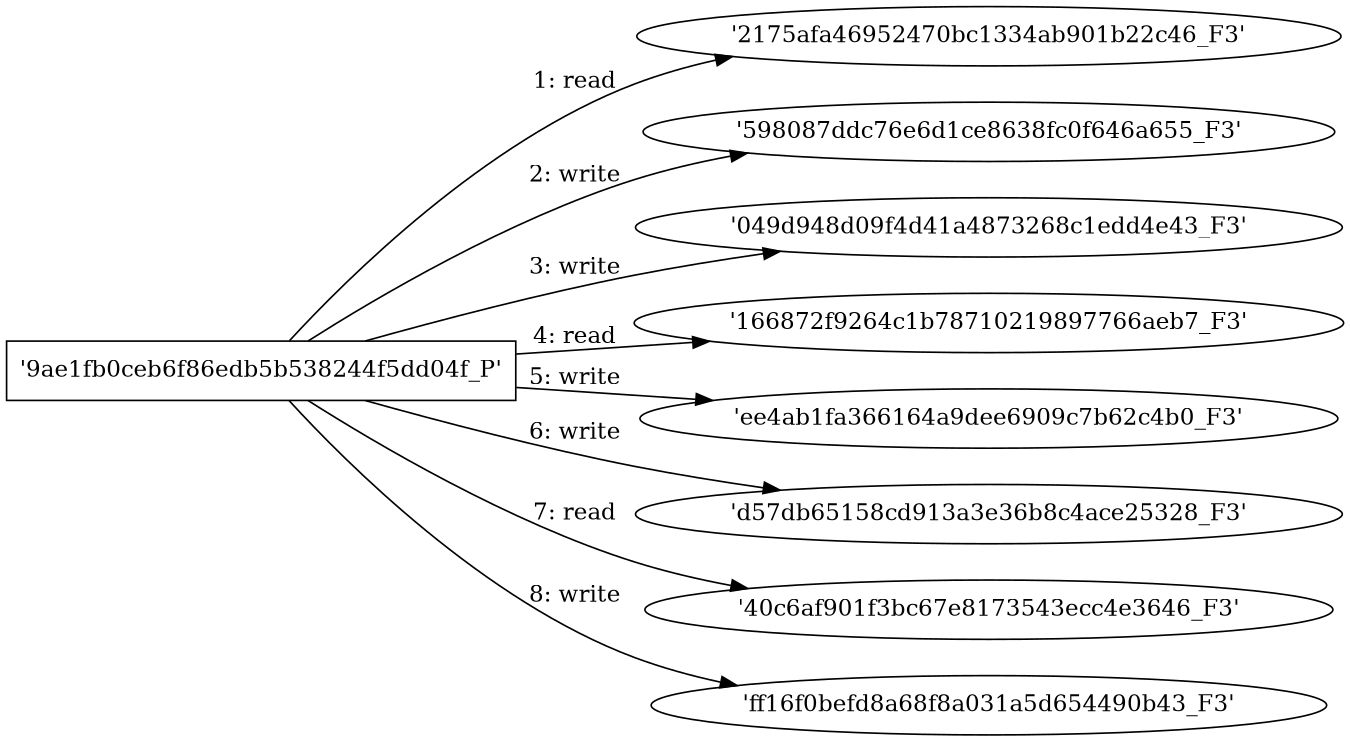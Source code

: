 digraph "D:\Learning\Paper\apt\基于CTI的攻击预警\Dataset\攻击图\ASGfromALLCTI\FLAME – The Story of Leaked Data Carried by Human Vector.dot" {
rankdir="LR"
size="9"
fixedsize="false"
splines="true"
nodesep=0.3
ranksep=0
fontsize=10
overlap="scalexy"
engine= "neato"
	"'2175afa46952470bc1334ab901b22c46_F3'" [node_type=file shape=ellipse]
	"'9ae1fb0ceb6f86edb5b538244f5dd04f_P'" [node_type=Process shape=box]
	"'9ae1fb0ceb6f86edb5b538244f5dd04f_P'" -> "'2175afa46952470bc1334ab901b22c46_F3'" [label="1: read"]
	"'598087ddc76e6d1ce8638fc0f646a655_F3'" [node_type=file shape=ellipse]
	"'9ae1fb0ceb6f86edb5b538244f5dd04f_P'" [node_type=Process shape=box]
	"'9ae1fb0ceb6f86edb5b538244f5dd04f_P'" -> "'598087ddc76e6d1ce8638fc0f646a655_F3'" [label="2: write"]
	"'049d948d09f4d41a4873268c1edd4e43_F3'" [node_type=file shape=ellipse]
	"'9ae1fb0ceb6f86edb5b538244f5dd04f_P'" [node_type=Process shape=box]
	"'9ae1fb0ceb6f86edb5b538244f5dd04f_P'" -> "'049d948d09f4d41a4873268c1edd4e43_F3'" [label="3: write"]
	"'166872f9264c1b78710219897766aeb7_F3'" [node_type=file shape=ellipse]
	"'9ae1fb0ceb6f86edb5b538244f5dd04f_P'" [node_type=Process shape=box]
	"'9ae1fb0ceb6f86edb5b538244f5dd04f_P'" -> "'166872f9264c1b78710219897766aeb7_F3'" [label="4: read"]
	"'ee4ab1fa366164a9dee6909c7b62c4b0_F3'" [node_type=file shape=ellipse]
	"'9ae1fb0ceb6f86edb5b538244f5dd04f_P'" [node_type=Process shape=box]
	"'9ae1fb0ceb6f86edb5b538244f5dd04f_P'" -> "'ee4ab1fa366164a9dee6909c7b62c4b0_F3'" [label="5: write"]
	"'d57db65158cd913a3e36b8c4ace25328_F3'" [node_type=file shape=ellipse]
	"'9ae1fb0ceb6f86edb5b538244f5dd04f_P'" [node_type=Process shape=box]
	"'9ae1fb0ceb6f86edb5b538244f5dd04f_P'" -> "'d57db65158cd913a3e36b8c4ace25328_F3'" [label="6: write"]
	"'40c6af901f3bc67e8173543ecc4e3646_F3'" [node_type=file shape=ellipse]
	"'9ae1fb0ceb6f86edb5b538244f5dd04f_P'" [node_type=Process shape=box]
	"'9ae1fb0ceb6f86edb5b538244f5dd04f_P'" -> "'40c6af901f3bc67e8173543ecc4e3646_F3'" [label="7: read"]
	"'ff16f0befd8a68f8a031a5d654490b43_F3'" [node_type=file shape=ellipse]
	"'9ae1fb0ceb6f86edb5b538244f5dd04f_P'" [node_type=Process shape=box]
	"'9ae1fb0ceb6f86edb5b538244f5dd04f_P'" -> "'ff16f0befd8a68f8a031a5d654490b43_F3'" [label="8: write"]
}
